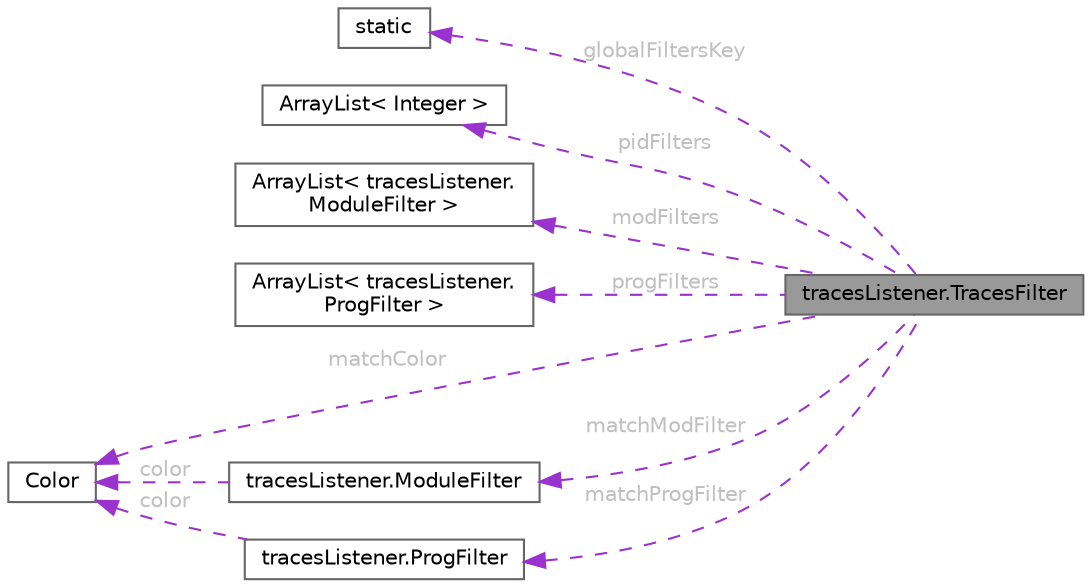 digraph "tracesListener.TracesFilter"
{
 // LATEX_PDF_SIZE
  bgcolor="transparent";
  edge [fontname=Helvetica,fontsize=10,labelfontname=Helvetica,labelfontsize=10];
  node [fontname=Helvetica,fontsize=10,shape=box,height=0.2,width=0.4];
  rankdir="LR";
  Node1 [id="Node000001",label="tracesListener.TracesFilter",height=0.2,width=0.4,color="gray40", fillcolor="grey60", style="filled", fontcolor="black",tooltip=" "];
  Node2 -> Node1 [id="edge1_Node000001_Node000002",dir="back",color="darkorchid3",style="dashed",tooltip=" ",label=" globalFiltersKey",fontcolor="grey" ];
  Node2 [id="Node000002",label="static",height=0.2,width=0.4,color="gray40", fillcolor="white", style="filled",tooltip=" "];
  Node3 -> Node1 [id="edge2_Node000001_Node000003",dir="back",color="darkorchid3",style="dashed",tooltip=" ",label=" pidFilters",fontcolor="grey" ];
  Node3 [id="Node000003",label="ArrayList\< Integer \>",height=0.2,width=0.4,color="gray40", fillcolor="white", style="filled",tooltip=" "];
  Node4 -> Node1 [id="edge3_Node000001_Node000004",dir="back",color="darkorchid3",style="dashed",tooltip=" ",label=" modFilters",fontcolor="grey" ];
  Node4 [id="Node000004",label="ArrayList\< tracesListener.\lModuleFilter \>",height=0.2,width=0.4,color="gray40", fillcolor="white", style="filled",tooltip=" "];
  Node5 -> Node1 [id="edge4_Node000001_Node000005",dir="back",color="darkorchid3",style="dashed",tooltip=" ",label=" progFilters",fontcolor="grey" ];
  Node5 [id="Node000005",label="ArrayList\< tracesListener.\lProgFilter \>",height=0.2,width=0.4,color="gray40", fillcolor="white", style="filled",tooltip=" "];
  Node6 -> Node1 [id="edge5_Node000001_Node000006",dir="back",color="darkorchid3",style="dashed",tooltip=" ",label=" matchModFilter",fontcolor="grey" ];
  Node6 [id="Node000006",label="tracesListener.ModuleFilter",height=0.2,width=0.4,color="gray40", fillcolor="white", style="filled",URL="$classtraces_listener_1_1_module_filter.html",tooltip=" "];
  Node7 -> Node6 [id="edge6_Node000006_Node000007",dir="back",color="darkorchid3",style="dashed",tooltip=" ",label=" color",fontcolor="grey" ];
  Node7 [id="Node000007",label="Color",height=0.2,width=0.4,color="gray40", fillcolor="white", style="filled",tooltip=" "];
  Node8 -> Node1 [id="edge7_Node000001_Node000008",dir="back",color="darkorchid3",style="dashed",tooltip=" ",label=" matchProgFilter",fontcolor="grey" ];
  Node8 [id="Node000008",label="tracesListener.ProgFilter",height=0.2,width=0.4,color="gray40", fillcolor="white", style="filled",URL="$classtraces_listener_1_1_prog_filter.html",tooltip=" "];
  Node7 -> Node8 [id="edge8_Node000008_Node000007",dir="back",color="darkorchid3",style="dashed",tooltip=" ",label=" color",fontcolor="grey" ];
  Node7 -> Node1 [id="edge9_Node000001_Node000007",dir="back",color="darkorchid3",style="dashed",tooltip=" ",label=" matchColor",fontcolor="grey" ];
}
